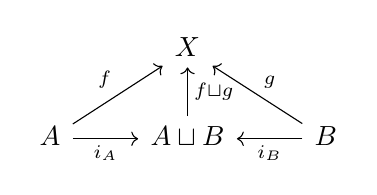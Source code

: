 \begin{tikzcd}
&X&\\
A \arrow[ur, "f"] \arrow[r,swap,"i_A"]& A\sqcup B \arrow[u, swap, "f\sqcup g"] &B\arrow[l,"i_B"]\arrow[ul,swap, "g"]
\end{tikzcd}